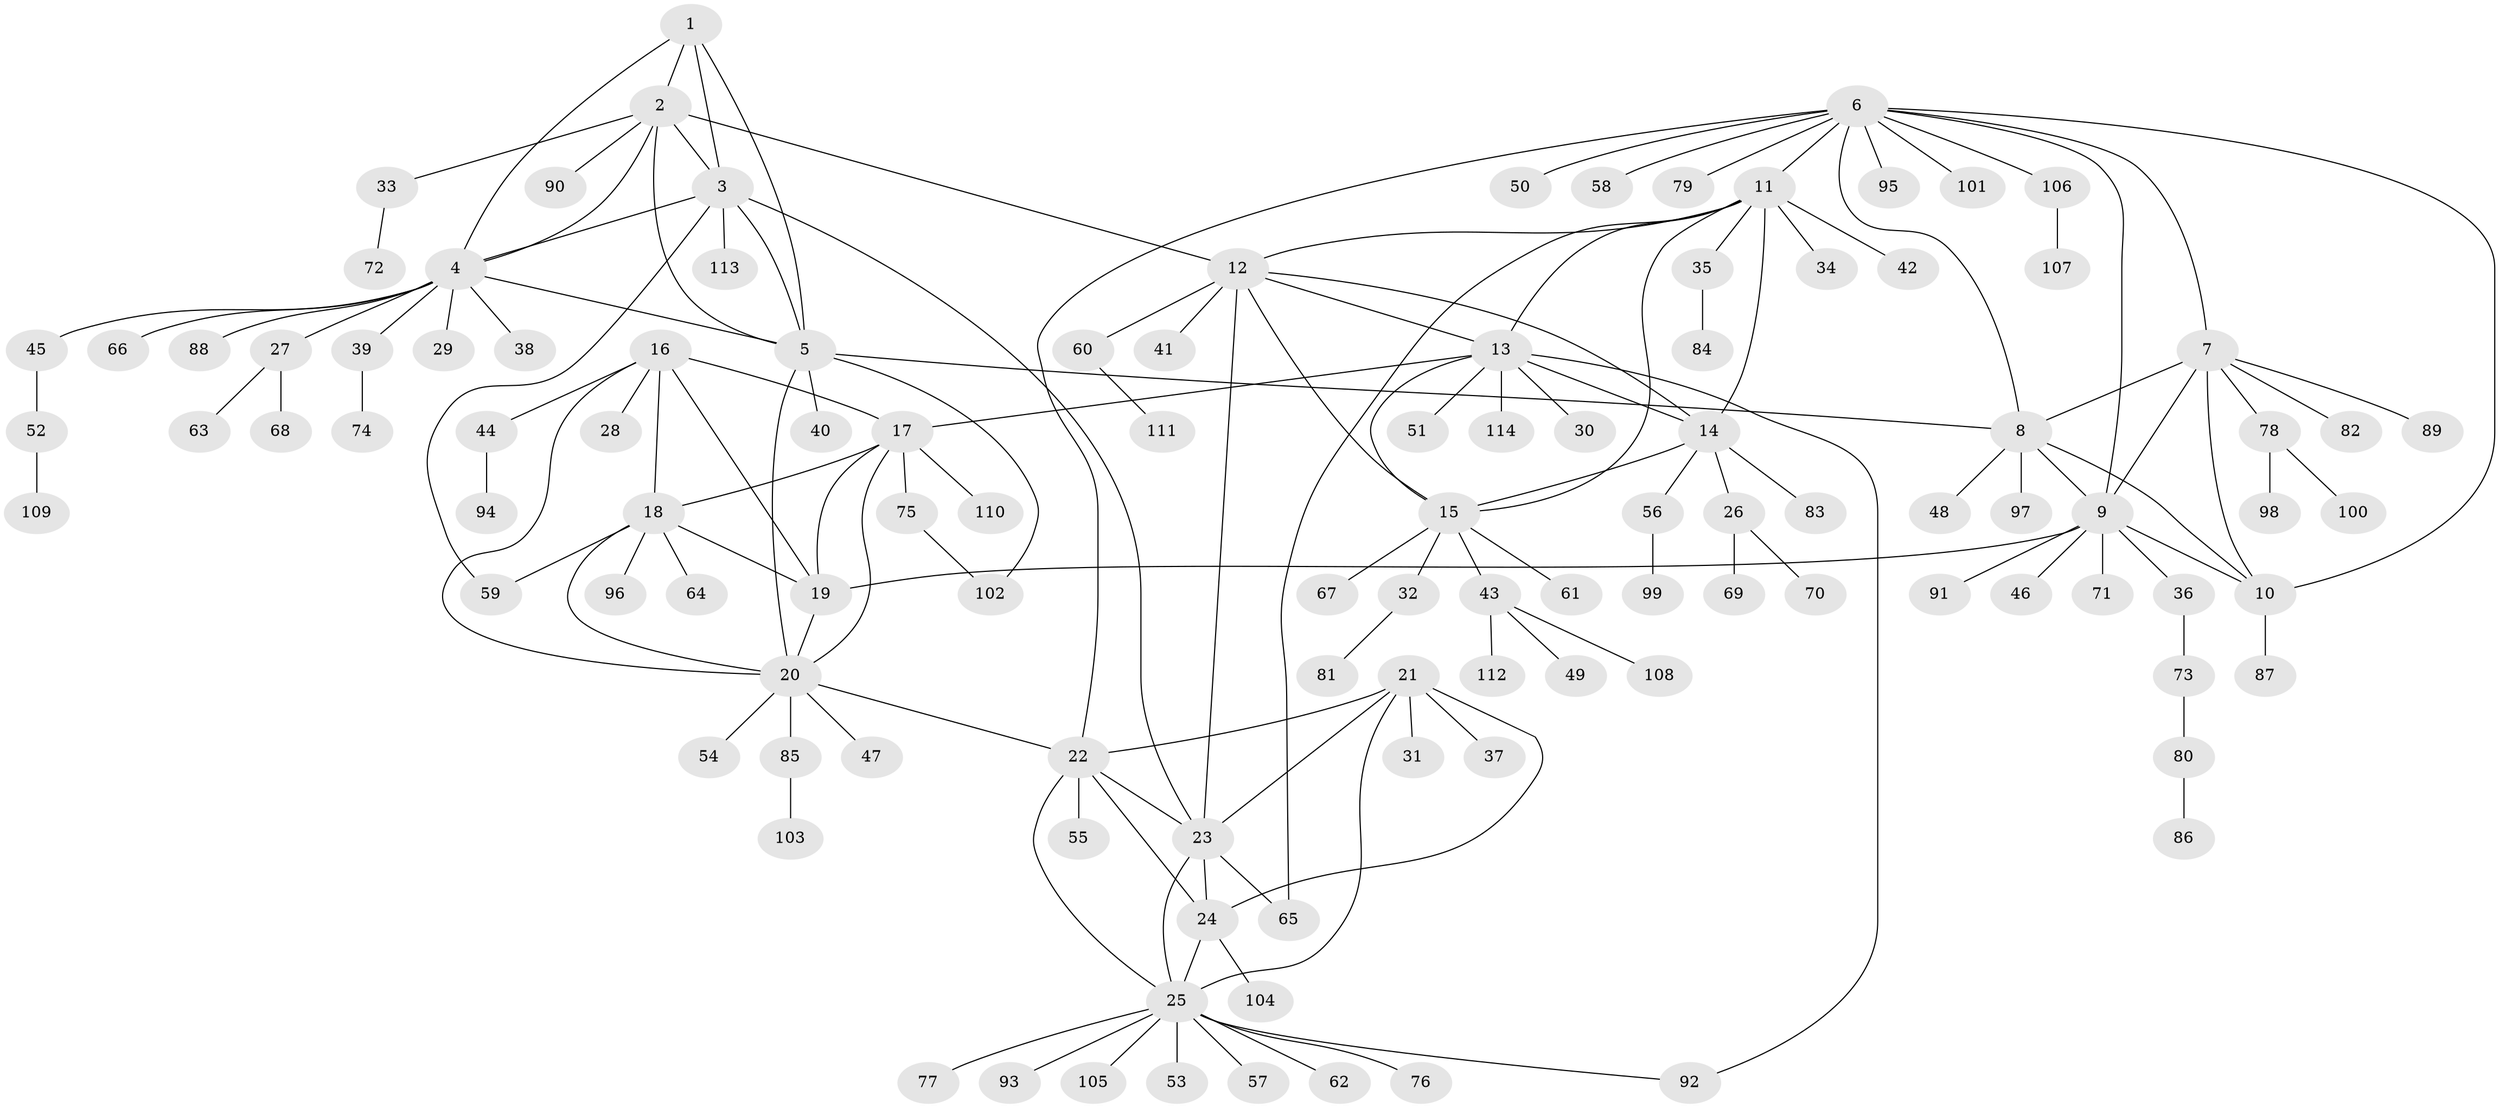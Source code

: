 // Generated by graph-tools (version 1.1) at 2025/37/03/09/25 02:37:35]
// undirected, 114 vertices, 153 edges
graph export_dot {
graph [start="1"]
  node [color=gray90,style=filled];
  1;
  2;
  3;
  4;
  5;
  6;
  7;
  8;
  9;
  10;
  11;
  12;
  13;
  14;
  15;
  16;
  17;
  18;
  19;
  20;
  21;
  22;
  23;
  24;
  25;
  26;
  27;
  28;
  29;
  30;
  31;
  32;
  33;
  34;
  35;
  36;
  37;
  38;
  39;
  40;
  41;
  42;
  43;
  44;
  45;
  46;
  47;
  48;
  49;
  50;
  51;
  52;
  53;
  54;
  55;
  56;
  57;
  58;
  59;
  60;
  61;
  62;
  63;
  64;
  65;
  66;
  67;
  68;
  69;
  70;
  71;
  72;
  73;
  74;
  75;
  76;
  77;
  78;
  79;
  80;
  81;
  82;
  83;
  84;
  85;
  86;
  87;
  88;
  89;
  90;
  91;
  92;
  93;
  94;
  95;
  96;
  97;
  98;
  99;
  100;
  101;
  102;
  103;
  104;
  105;
  106;
  107;
  108;
  109;
  110;
  111;
  112;
  113;
  114;
  1 -- 2;
  1 -- 3;
  1 -- 4;
  1 -- 5;
  2 -- 3;
  2 -- 4;
  2 -- 5;
  2 -- 12;
  2 -- 33;
  2 -- 90;
  3 -- 4;
  3 -- 5;
  3 -- 23;
  3 -- 59;
  3 -- 113;
  4 -- 5;
  4 -- 27;
  4 -- 29;
  4 -- 38;
  4 -- 39;
  4 -- 45;
  4 -- 66;
  4 -- 88;
  5 -- 8;
  5 -- 20;
  5 -- 40;
  5 -- 102;
  6 -- 7;
  6 -- 8;
  6 -- 9;
  6 -- 10;
  6 -- 11;
  6 -- 22;
  6 -- 50;
  6 -- 58;
  6 -- 79;
  6 -- 95;
  6 -- 101;
  6 -- 106;
  7 -- 8;
  7 -- 9;
  7 -- 10;
  7 -- 78;
  7 -- 82;
  7 -- 89;
  8 -- 9;
  8 -- 10;
  8 -- 48;
  8 -- 97;
  9 -- 10;
  9 -- 19;
  9 -- 36;
  9 -- 46;
  9 -- 71;
  9 -- 91;
  10 -- 87;
  11 -- 12;
  11 -- 13;
  11 -- 14;
  11 -- 15;
  11 -- 34;
  11 -- 35;
  11 -- 42;
  11 -- 65;
  12 -- 13;
  12 -- 14;
  12 -- 15;
  12 -- 23;
  12 -- 41;
  12 -- 60;
  13 -- 14;
  13 -- 15;
  13 -- 17;
  13 -- 30;
  13 -- 51;
  13 -- 92;
  13 -- 114;
  14 -- 15;
  14 -- 26;
  14 -- 56;
  14 -- 83;
  15 -- 32;
  15 -- 43;
  15 -- 61;
  15 -- 67;
  16 -- 17;
  16 -- 18;
  16 -- 19;
  16 -- 20;
  16 -- 28;
  16 -- 44;
  17 -- 18;
  17 -- 19;
  17 -- 20;
  17 -- 75;
  17 -- 110;
  18 -- 19;
  18 -- 20;
  18 -- 59;
  18 -- 64;
  18 -- 96;
  19 -- 20;
  20 -- 22;
  20 -- 47;
  20 -- 54;
  20 -- 85;
  21 -- 22;
  21 -- 23;
  21 -- 24;
  21 -- 25;
  21 -- 31;
  21 -- 37;
  22 -- 23;
  22 -- 24;
  22 -- 25;
  22 -- 55;
  23 -- 24;
  23 -- 25;
  23 -- 65;
  24 -- 25;
  24 -- 104;
  25 -- 53;
  25 -- 57;
  25 -- 62;
  25 -- 76;
  25 -- 77;
  25 -- 92;
  25 -- 93;
  25 -- 105;
  26 -- 69;
  26 -- 70;
  27 -- 63;
  27 -- 68;
  32 -- 81;
  33 -- 72;
  35 -- 84;
  36 -- 73;
  39 -- 74;
  43 -- 49;
  43 -- 108;
  43 -- 112;
  44 -- 94;
  45 -- 52;
  52 -- 109;
  56 -- 99;
  60 -- 111;
  73 -- 80;
  75 -- 102;
  78 -- 98;
  78 -- 100;
  80 -- 86;
  85 -- 103;
  106 -- 107;
}
